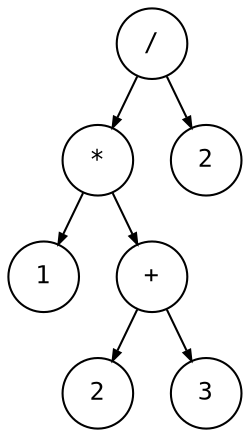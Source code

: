digraph astgraph {
  node [shape=circle, fontsize=12, fontname="Courier", height=.1];
  ranksep=.3;
  edge [arrowsize=.5]
  node1 [label="/"]
  node2 [label="*"]
  node3 [label="1"]
  node4 [label="+"]
  node5 [label="2"]
  node6 [label="3"]
  node4 -> node5
  node4 -> node6
  node2 -> node3
  node2 -> node4
  node7 [label="2"]
  node1 -> node2
  node1 -> node7
}